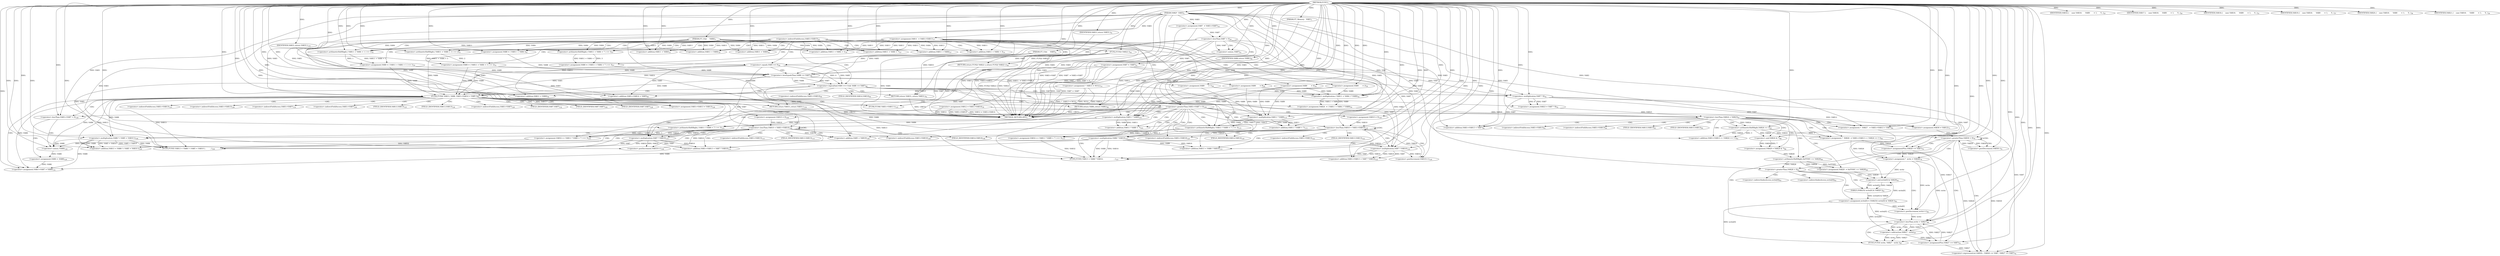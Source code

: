 digraph "FUN1" {  
"8" [label = <(METHOD,FUN1)<SUB>1</SUB>> ]
"350" [label = <(METHOD_RETURN,ANY)<SUB>1</SUB>> ]
"9" [label = <(PARAM,FT_Memory   VAR1)<SUB>1</SUB>> ]
"10" [label = <(PARAM,VAR2*  VAR3)<SUB>2</SUB>> ]
"11" [label = <(PARAM,FT_UInt     VAR4)<SUB>3</SUB>> ]
"12" [label = <(PARAM,FT_UInt     VAR5)<SUB>4</SUB>> ]
"22" [label = <(&lt;operator&gt;.assignment,*  VAR13 = NULL)<SUB>14</SUB>> ]
"25" [label = <(&lt;operator&gt;.assignment,VAR11  = VAR3-&gt;VAR11)<SUB>17</SUB>> ]
"30" [label = <(&lt;operator&gt;.assignment,VAR12 = VAR3-&gt;VAR14)<SUB>18</SUB>> ]
"35" [label = <(&lt;operator&gt;.assignment,VAR7  = VAR3-&gt;VAR7)<SUB>19</SUB>> ]
"323" [label = <(FUN6,FUN6( VAR3-&gt;VAR13 ))<SUB>125</SUB>> ]
"327" [label = <(&lt;operator&gt;.assignment,VAR3-&gt;VAR13 = VAR13)<SUB>126</SUB>> ]
"343" [label = <(&lt;operator&gt;.assignment,VAR3-&gt;VAR7 = VAR8)<SUB>132</SUB>> ]
"348" [label = <(RETURN,return VAR31;,return VAR31;)<SUB>134</SUB>> ]
"41" [label = <(&lt;operator&gt;.lessThan,VAR7 &lt; 0)<SUB>20</SUB>> ]
"119" [label = <(&lt;operator&gt;.logicalAnd,VAR5 == 0 &amp;&amp; VAR8 &lt;= VAR7)<SUB>48</SUB>> ]
"229" [label = <(FUN4,FUN4( VAR13, VAR8, VAR3-&gt;VAR14 + VAR5 ))<SUB>95</SUB>> ]
"241" [label = <(&lt;operator&gt;.greaterThan,VAR3-&gt;VAR7 &gt; 0)<SUB>100</SUB>> ]
"333" [label = <(&lt;operator&gt;.lessThan,VAR3-&gt;VAR7 &lt; 0)<SUB>128</SUB>> ]
"349" [label = <(IDENTIFIER,VAR31,return VAR31;)<SUB>134</SUB>> ]
"45" [label = <(&lt;operator&gt;.assignment,VAR7 = -VAR7)<SUB>21</SUB>> ]
"55" [label = <(IDENTIFIER,VAR16,{
    case VAR16:
      VAR9       = 1;
      V...)<SUB>25</SUB>> ]
"56" [label = <(&lt;operator&gt;.assignment,VAR9       = 1)<SUB>26</SUB>> ]
"59" [label = <(&lt;operator&gt;.assignment,VAR8 = ( VAR11 + VAR4 + 7 ) &gt;&gt; 3)<SUB>27</SUB>> ]
"70" [label = <(IDENTIFIER,VAR17,{
    case VAR16:
      VAR9       = 1;
      V...)<SUB>29</SUB>> ]
"71" [label = <(&lt;operator&gt;.assignment,VAR9       = 2)<SUB>30</SUB>> ]
"74" [label = <(&lt;operator&gt;.assignment,VAR8 = ( VAR11 + VAR4 + 3 ) &gt;&gt; 2)<SUB>31</SUB>> ]
"85" [label = <(IDENTIFIER,VAR18,{
    case VAR16:
      VAR9       = 1;
      V...)<SUB>33</SUB>> ]
"86" [label = <(&lt;operator&gt;.assignment,VAR9       = 4)<SUB>34</SUB>> ]
"89" [label = <(&lt;operator&gt;.assignment,VAR8 = ( VAR11 + VAR4 + 1 ) &gt;&gt; 1)<SUB>35</SUB>> ]
"100" [label = <(IDENTIFIER,VAR19,{
    case VAR16:
      VAR9       = 1;
      V...)<SUB>37</SUB>> ]
"102" [label = <(IDENTIFIER,VAR20,{
    case VAR16:
      VAR9       = 1;
      V...)<SUB>38</SUB>> ]
"104" [label = <(IDENTIFIER,VAR21,{
    case VAR16:
      VAR9       = 1;
      V...)<SUB>39</SUB>> ]
"105" [label = <(&lt;operator&gt;.assignment,VAR9       = 8)<SUB>40</SUB>> ]
"108" [label = <(&lt;operator&gt;.assignment,VAR8 = ( VAR11 + VAR4 ))<SUB>41</SUB>> ]
"115" [label = <(RETURN,return FUN2( VAR22 );,return FUN2( VAR22 );)<SUB>44</SUB>> ]
"128" [label = <(&lt;operator&gt;.assignment,VAR23 = VAR7 * 8)<SUB>52</SUB>> ]
"134" [label = <(&lt;operator&gt;.assignment,VAR24  = ( VAR11 + VAR4 ) * VAR9)<SUB>54</SUB>> ]
"226" [label = <(RETURN,return VAR31;,return VAR31;)<SUB>91</SUB>> ]
"238" [label = <(RETURN,return VAR6;,return VAR6;)<SUB>96</SUB>> ]
"248" [label = <(&lt;operator&gt;.assignment,VAR32 = ( VAR11 * VAR9 + 7 ) &gt;&gt; 3)<SUB>103</SUB>> ]
"339" [label = <(&lt;operator&gt;.assignment,VAR8 = -VAR8)<SUB>129</SUB>> ]
"116" [label = <(FUN2,FUN2( VAR22 ))<SUB>44</SUB>> ]
"120" [label = <(&lt;operator&gt;.equals,VAR5 == 0)<SUB>48</SUB>> ]
"123" [label = <(&lt;operator&gt;.lessEqualsThan,VAR8 &lt;= VAR7)<SUB>48</SUB>> ]
"142" [label = <(&lt;operator&gt;.lessThan,VAR24 &lt; VAR23)<SUB>61</SUB>> ]
"227" [label = <(IDENTIFIER,VAR31,return VAR31;)<SUB>91</SUB>> ]
"232" [label = <(&lt;operator&gt;.addition,VAR3-&gt;VAR14 + VAR5)<SUB>95</SUB>> ]
"239" [label = <(IDENTIFIER,VAR6,return VAR6;)<SUB>96</SUB>> ]
"262" [label = <(&lt;operator&gt;.lessThan,VAR10 &lt; VAR3-&gt;VAR14)<SUB>108</SUB>> ]
"267" [label = <(&lt;operator&gt;.postIncrement,VAR10++)<SUB>108</SUB>> ]
"269" [label = <(FUN5,FUN5( VAR13 + VAR8 * ( VAR5 + VAR10 ),
        ...)<SUB>109</SUB>> ]
"288" [label = <(&lt;operator&gt;.assignment,VAR32 = ( VAR11 * VAR9 + 7 ) &gt;&gt; 3)<SUB>115</SUB>> ]
"47" [label = <(&lt;operator&gt;.minus,-VAR7)<SUB>21</SUB>> ]
"61" [label = <(&lt;operator&gt;.arithmeticShiftRight,( VAR11 + VAR4 + 7 ) &gt;&gt; 3)<SUB>27</SUB>> ]
"76" [label = <(&lt;operator&gt;.arithmeticShiftRight,( VAR11 + VAR4 + 3 ) &gt;&gt; 2)<SUB>31</SUB>> ]
"91" [label = <(&lt;operator&gt;.arithmeticShiftRight,( VAR11 + VAR4 + 1 ) &gt;&gt; 1)<SUB>35</SUB>> ]
"110" [label = <(&lt;operator&gt;.addition,VAR11 + VAR4)<SUB>41</SUB>> ]
"130" [label = <(&lt;operator&gt;.multiplication,VAR7 * 8)<SUB>52</SUB>> ]
"136" [label = <(&lt;operator&gt;.multiplication,( VAR11 + VAR4 ) * VAR9)<SUB>54</SUB>> ]
"147" [label = <(&lt;operator&gt;.assignment,*  VAR26  = VAR3-&gt;VAR13 + ( VAR24 &gt;&gt; 3 ))<SUB>63</SUB>> ]
"157" [label = <(&lt;operator&gt;.assignment,*  VAR27   = VAR3-&gt;VAR13 + VAR7)<SUB>64</SUB>> ]
"165" [label = <(&lt;operator&gt;.assignment,VAR28 = VAR24 &amp; 7)<SUB>66</SUB>> ]
"171" [label = <(&lt;operator&gt;.assignment,VAR29  = 0xFF00U &gt;&gt; VAR28)<SUB>69</SUB>> ]
"177" [label = <(&lt;operator&gt;.assignment,VAR30 = VAR12)<SUB>71</SUB>> ]
"250" [label = <(&lt;operator&gt;.arithmeticShiftRight,( VAR11 * VAR9 + 7 ) &gt;&gt; 3)<SUB>103</SUB>> ]
"259" [label = <(&lt;operator&gt;.assignment,VAR10 = 0)<SUB>108</SUB>> ]
"302" [label = <(&lt;operator&gt;.lessThan,VAR10 &lt; VAR3-&gt;VAR14)<SUB>120</SUB>> ]
"307" [label = <(&lt;operator&gt;.postIncrement,VAR10++)<SUB>120</SUB>> ]
"309" [label = <(FUN5,FUN5( VAR13 + VAR8 * VAR10,
                   ...)<SUB>121</SUB>> ]
"341" [label = <(&lt;operator&gt;.minus,-VAR8)<SUB>129</SUB>> ]
"62" [label = <(&lt;operator&gt;.addition,VAR11 + VAR4 + 7)<SUB>27</SUB>> ]
"77" [label = <(&lt;operator&gt;.addition,VAR11 + VAR4 + 3)<SUB>31</SUB>> ]
"92" [label = <(&lt;operator&gt;.addition,VAR11 + VAR4 + 1)<SUB>35</SUB>> ]
"137" [label = <(&lt;operator&gt;.addition,VAR11 + VAR4)<SUB>54</SUB>> ]
"182" [label = <(&lt;operator&gt;.greaterThan,VAR30 &gt; 0)<SUB>76</SUB>> ]
"185" [label = <(&lt;operator&gt;.expressionList,VAR30--, VAR26 += VAR7, VAR27 += VAR7)<SUB>76</SUB>> ]
"251" [label = <(&lt;operator&gt;.addition,VAR11 * VAR9 + 7)<SUB>103</SUB>> ]
"270" [label = <(&lt;operator&gt;.addition,VAR13 + VAR8 * ( VAR5 + VAR10 ))<SUB>109</SUB>> ]
"277" [label = <(&lt;operator&gt;.addition,VAR3-&gt;VAR13 + VAR7 * VAR10)<SUB>110</SUB>> ]
"290" [label = <(&lt;operator&gt;.arithmeticShiftRight,( VAR11 * VAR9 + 7 ) &gt;&gt; 3)<SUB>115</SUB>> ]
"299" [label = <(&lt;operator&gt;.assignment,VAR10 = 0)<SUB>120</SUB>> ]
"63" [label = <(&lt;operator&gt;.addition,VAR11 + VAR4)<SUB>27</SUB>> ]
"78" [label = <(&lt;operator&gt;.addition,VAR11 + VAR4)<SUB>31</SUB>> ]
"93" [label = <(&lt;operator&gt;.addition,VAR11 + VAR4)<SUB>35</SUB>> ]
"149" [label = <(&lt;operator&gt;.addition,VAR3-&gt;VAR13 + ( VAR24 &gt;&gt; 3 ))<SUB>63</SUB>> ]
"159" [label = <(&lt;operator&gt;.addition,VAR3-&gt;VAR13 + VAR7)<SUB>64</SUB>> ]
"167" [label = <(&lt;operator&gt;.and,VAR24 &amp; 7)<SUB>66</SUB>> ]
"173" [label = <(&lt;operator&gt;.arithmeticShiftRight,0xFF00U &gt;&gt; VAR28)<SUB>69</SUB>> ]
"196" [label = <(&lt;operator&gt;.assignment,*  write = VAR26)<SUB>78</SUB>> ]
"252" [label = <(&lt;operator&gt;.multiplication,VAR11 * VAR9)<SUB>103</SUB>> ]
"272" [label = <(&lt;operator&gt;.multiplication,VAR8 * ( VAR5 + VAR10 ))<SUB>109</SUB>> ]
"281" [label = <(&lt;operator&gt;.multiplication,VAR7 * VAR10)<SUB>110</SUB>> ]
"291" [label = <(&lt;operator&gt;.addition,VAR11 * VAR9 + 7)<SUB>115</SUB>> ]
"310" [label = <(&lt;operator&gt;.addition,VAR13 + VAR8 * VAR10)<SUB>121</SUB>> ]
"315" [label = <(&lt;operator&gt;.addition,VAR3-&gt;VAR13 + VAR7 * VAR10)<SUB>122</SUB>> ]
"153" [label = <(&lt;operator&gt;.arithmeticShiftRight,VAR24 &gt;&gt; 3)<SUB>63</SUB>> ]
"186" [label = <(&lt;operator&gt;.postDecrement,VAR30--)<SUB>76</SUB>> ]
"188" [label = <(&lt;operator&gt;.assignmentPlus,VAR26 += VAR7)<SUB>76</SUB>> ]
"191" [label = <(&lt;operator&gt;.assignmentPlus,VAR27 += VAR7)<SUB>76</SUB>> ]
"200" [label = <(&lt;operator&gt;.greaterThan,VAR28 &gt; 0)<SUB>81</SUB>> ]
"217" [label = <(&lt;operator&gt;.lessThan,write &lt; VAR27)<SUB>86</SUB>> ]
"274" [label = <(&lt;operator&gt;.addition,VAR5 + VAR10)<SUB>109</SUB>> ]
"292" [label = <(&lt;operator&gt;.multiplication,VAR11 * VAR9)<SUB>115</SUB>> ]
"312" [label = <(&lt;operator&gt;.multiplication,VAR8 * VAR10)<SUB>121</SUB>> ]
"319" [label = <(&lt;operator&gt;.multiplication,VAR7 * VAR10)<SUB>122</SUB>> ]
"204" [label = <(&lt;operator&gt;.assignment,write[0] = (VAR25)( write[0] &amp; VAR29 ))<SUB>83</SUB>> ]
"214" [label = <(&lt;operator&gt;.postIncrement,write++)<SUB>84</SUB>> ]
"221" [label = <(FUN3,FUN3( write, VAR27 - write ))<SUB>87</SUB>> ]
"208" [label = <(VAR25,(VAR25)( write[0] &amp; VAR29 ))<SUB>83</SUB>> ]
"223" [label = <(&lt;operator&gt;.subtraction,VAR27 - write)<SUB>87</SUB>> ]
"209" [label = <(&lt;operator&gt;.and,write[0] &amp; VAR29)<SUB>83</SUB>> ]
"50" [label = <(&lt;operator&gt;.indirectFieldAccess,VAR3-&gt;VAR15)<SUB>23</SUB>> ]
"324" [label = <(&lt;operator&gt;.indirectFieldAccess,VAR3-&gt;VAR13)<SUB>125</SUB>> ]
"328" [label = <(&lt;operator&gt;.indirectFieldAccess,VAR3-&gt;VAR13)<SUB>126</SUB>> ]
"344" [label = <(&lt;operator&gt;.indirectFieldAccess,VAR3-&gt;VAR7)<SUB>132</SUB>> ]
"242" [label = <(&lt;operator&gt;.indirectFieldAccess,VAR3-&gt;VAR7)<SUB>100</SUB>> ]
"326" [label = <(FIELD_IDENTIFIER,VAR13,VAR13)<SUB>125</SUB>> ]
"330" [label = <(FIELD_IDENTIFIER,VAR13,VAR13)<SUB>126</SUB>> ]
"334" [label = <(&lt;operator&gt;.indirectFieldAccess,VAR3-&gt;VAR7)<SUB>128</SUB>> ]
"346" [label = <(FIELD_IDENTIFIER,VAR7,VAR7)<SUB>132</SUB>> ]
"233" [label = <(&lt;operator&gt;.indirectFieldAccess,VAR3-&gt;VAR14)<SUB>95</SUB>> ]
"244" [label = <(FIELD_IDENTIFIER,VAR7,VAR7)<SUB>100</SUB>> ]
"336" [label = <(FIELD_IDENTIFIER,VAR7,VAR7)<SUB>128</SUB>> ]
"235" [label = <(FIELD_IDENTIFIER,VAR14,VAR14)<SUB>95</SUB>> ]
"264" [label = <(&lt;operator&gt;.indirectFieldAccess,VAR3-&gt;VAR14)<SUB>108</SUB>> ]
"266" [label = <(FIELD_IDENTIFIER,VAR14,VAR14)<SUB>108</SUB>> ]
"278" [label = <(&lt;operator&gt;.indirectFieldAccess,VAR3-&gt;VAR13)<SUB>110</SUB>> ]
"304" [label = <(&lt;operator&gt;.indirectFieldAccess,VAR3-&gt;VAR14)<SUB>120</SUB>> ]
"150" [label = <(&lt;operator&gt;.indirectFieldAccess,VAR3-&gt;VAR13)<SUB>63</SUB>> ]
"160" [label = <(&lt;operator&gt;.indirectFieldAccess,VAR3-&gt;VAR13)<SUB>64</SUB>> ]
"280" [label = <(FIELD_IDENTIFIER,VAR13,VAR13)<SUB>110</SUB>> ]
"306" [label = <(FIELD_IDENTIFIER,VAR14,VAR14)<SUB>120</SUB>> ]
"316" [label = <(&lt;operator&gt;.indirectFieldAccess,VAR3-&gt;VAR13)<SUB>122</SUB>> ]
"152" [label = <(FIELD_IDENTIFIER,VAR13,VAR13)<SUB>63</SUB>> ]
"162" [label = <(FIELD_IDENTIFIER,VAR13,VAR13)<SUB>64</SUB>> ]
"318" [label = <(FIELD_IDENTIFIER,VAR13,VAR13)<SUB>122</SUB>> ]
"205" [label = <(&lt;operator&gt;.indirectIndexAccess,write[0])<SUB>83</SUB>> ]
"210" [label = <(&lt;operator&gt;.indirectIndexAccess,write[0])<SUB>83</SUB>> ]
  "226" -> "350"  [ label = "DDG: &lt;RET&gt;"] 
  "238" -> "350"  [ label = "DDG: &lt;RET&gt;"] 
  "115" -> "350"  [ label = "DDG: &lt;RET&gt;"] 
  "348" -> "350"  [ label = "DDG: &lt;RET&gt;"] 
  "9" -> "350"  [ label = "DDG: VAR1"] 
  "10" -> "350"  [ label = "DDG: VAR3"] 
  "11" -> "350"  [ label = "DDG: VAR4"] 
  "12" -> "350"  [ label = "DDG: VAR5"] 
  "22" -> "350"  [ label = "DDG: VAR13"] 
  "22" -> "350"  [ label = "DDG: *  VAR13 = NULL"] 
  "25" -> "350"  [ label = "DDG: VAR11"] 
  "25" -> "350"  [ label = "DDG: VAR3-&gt;VAR11"] 
  "25" -> "350"  [ label = "DDG: VAR11  = VAR3-&gt;VAR11"] 
  "30" -> "350"  [ label = "DDG: VAR12"] 
  "30" -> "350"  [ label = "DDG: VAR3-&gt;VAR14"] 
  "30" -> "350"  [ label = "DDG: VAR12 = VAR3-&gt;VAR14"] 
  "35" -> "350"  [ label = "DDG: VAR3-&gt;VAR7"] 
  "35" -> "350"  [ label = "DDG: VAR7  = VAR3-&gt;VAR7"] 
  "41" -> "350"  [ label = "DDG: VAR7"] 
  "41" -> "350"  [ label = "DDG: VAR7 &lt; 0"] 
  "45" -> "350"  [ label = "DDG: VAR7"] 
  "45" -> "350"  [ label = "DDG: -VAR7"] 
  "45" -> "350"  [ label = "DDG: VAR7 = -VAR7"] 
  "116" -> "350"  [ label = "DDG: VAR22"] 
  "116" -> "350"  [ label = "DDG: FUN2( VAR22 )"] 
  "22" -> "350"  [ label = "DDG: NULL"] 
  "8" -> "9"  [ label = "DDG: "] 
  "8" -> "10"  [ label = "DDG: "] 
  "8" -> "11"  [ label = "DDG: "] 
  "8" -> "12"  [ label = "DDG: "] 
  "8" -> "22"  [ label = "DDG: "] 
  "10" -> "25"  [ label = "DDG: VAR3"] 
  "10" -> "30"  [ label = "DDG: VAR3"] 
  "10" -> "35"  [ label = "DDG: VAR3"] 
  "229" -> "327"  [ label = "DDG: VAR13"] 
  "8" -> "327"  [ label = "DDG: "] 
  "229" -> "343"  [ label = "DDG: VAR8"] 
  "312" -> "343"  [ label = "DDG: VAR8"] 
  "339" -> "343"  [ label = "DDG: VAR8"] 
  "272" -> "343"  [ label = "DDG: VAR8"] 
  "8" -> "343"  [ label = "DDG: "] 
  "349" -> "348"  [ label = "DDG: VAR31"] 
  "8" -> "348"  [ label = "DDG: "] 
  "10" -> "323"  [ label = "DDG: VAR3"] 
  "8" -> "349"  [ label = "DDG: "] 
  "35" -> "41"  [ label = "DDG: VAR7"] 
  "8" -> "41"  [ label = "DDG: "] 
  "47" -> "45"  [ label = "DDG: VAR7"] 
  "8" -> "55"  [ label = "DDG: "] 
  "8" -> "56"  [ label = "DDG: "] 
  "61" -> "59"  [ label = "DDG: VAR11 + VAR4 + 7"] 
  "61" -> "59"  [ label = "DDG: 3"] 
  "8" -> "70"  [ label = "DDG: "] 
  "8" -> "71"  [ label = "DDG: "] 
  "76" -> "74"  [ label = "DDG: VAR11 + VAR4 + 3"] 
  "76" -> "74"  [ label = "DDG: 2"] 
  "8" -> "85"  [ label = "DDG: "] 
  "8" -> "86"  [ label = "DDG: "] 
  "91" -> "89"  [ label = "DDG: VAR11 + VAR4 + 1"] 
  "91" -> "89"  [ label = "DDG: 1"] 
  "8" -> "100"  [ label = "DDG: "] 
  "8" -> "102"  [ label = "DDG: "] 
  "8" -> "104"  [ label = "DDG: "] 
  "8" -> "105"  [ label = "DDG: "] 
  "25" -> "108"  [ label = "DDG: VAR11"] 
  "8" -> "108"  [ label = "DDG: "] 
  "11" -> "108"  [ label = "DDG: VAR4"] 
  "116" -> "115"  [ label = "DDG: FUN2( VAR22 )"] 
  "120" -> "119"  [ label = "DDG: VAR5"] 
  "120" -> "119"  [ label = "DDG: 0"] 
  "123" -> "119"  [ label = "DDG: VAR8"] 
  "123" -> "119"  [ label = "DDG: VAR7"] 
  "130" -> "128"  [ label = "DDG: VAR7"] 
  "130" -> "128"  [ label = "DDG: 8"] 
  "136" -> "134"  [ label = "DDG: VAR11 + VAR4"] 
  "136" -> "134"  [ label = "DDG: VAR9"] 
  "227" -> "226"  [ label = "DDG: VAR31"] 
  "8" -> "226"  [ label = "DDG: "] 
  "22" -> "229"  [ label = "DDG: VAR13"] 
  "8" -> "229"  [ label = "DDG: "] 
  "108" -> "229"  [ label = "DDG: VAR8"] 
  "89" -> "229"  [ label = "DDG: VAR8"] 
  "74" -> "229"  [ label = "DDG: VAR8"] 
  "59" -> "229"  [ label = "DDG: VAR8"] 
  "123" -> "229"  [ label = "DDG: VAR8"] 
  "10" -> "229"  [ label = "DDG: VAR3"] 
  "120" -> "229"  [ label = "DDG: VAR5"] 
  "239" -> "238"  [ label = "DDG: VAR6"] 
  "8" -> "238"  [ label = "DDG: "] 
  "10" -> "241"  [ label = "DDG: VAR3"] 
  "8" -> "241"  [ label = "DDG: "] 
  "250" -> "248"  [ label = "DDG: VAR11 * VAR9 + 7"] 
  "250" -> "248"  [ label = "DDG: 3"] 
  "10" -> "333"  [ label = "DDG: VAR3"] 
  "241" -> "333"  [ label = "DDG: VAR3-&gt;VAR7"] 
  "8" -> "333"  [ label = "DDG: "] 
  "341" -> "339"  [ label = "DDG: VAR8"] 
  "12" -> "120"  [ label = "DDG: VAR5"] 
  "8" -> "120"  [ label = "DDG: "] 
  "108" -> "123"  [ label = "DDG: VAR8"] 
  "89" -> "123"  [ label = "DDG: VAR8"] 
  "74" -> "123"  [ label = "DDG: VAR8"] 
  "59" -> "123"  [ label = "DDG: VAR8"] 
  "8" -> "123"  [ label = "DDG: "] 
  "41" -> "123"  [ label = "DDG: VAR7"] 
  "45" -> "123"  [ label = "DDG: VAR7"] 
  "8" -> "227"  [ label = "DDG: "] 
  "10" -> "232"  [ label = "DDG: VAR3"] 
  "120" -> "232"  [ label = "DDG: VAR5"] 
  "8" -> "232"  [ label = "DDG: "] 
  "8" -> "239"  [ label = "DDG: "] 
  "290" -> "288"  [ label = "DDG: VAR11 * VAR9 + 7"] 
  "290" -> "288"  [ label = "DDG: 3"] 
  "41" -> "47"  [ label = "DDG: VAR7"] 
  "8" -> "47"  [ label = "DDG: "] 
  "25" -> "61"  [ label = "DDG: VAR11"] 
  "8" -> "61"  [ label = "DDG: "] 
  "11" -> "61"  [ label = "DDG: VAR4"] 
  "25" -> "76"  [ label = "DDG: VAR11"] 
  "8" -> "76"  [ label = "DDG: "] 
  "11" -> "76"  [ label = "DDG: VAR4"] 
  "25" -> "91"  [ label = "DDG: VAR11"] 
  "8" -> "91"  [ label = "DDG: "] 
  "11" -> "91"  [ label = "DDG: VAR4"] 
  "25" -> "110"  [ label = "DDG: VAR11"] 
  "8" -> "110"  [ label = "DDG: "] 
  "11" -> "110"  [ label = "DDG: VAR4"] 
  "8" -> "116"  [ label = "DDG: "] 
  "41" -> "130"  [ label = "DDG: VAR7"] 
  "45" -> "130"  [ label = "DDG: VAR7"] 
  "123" -> "130"  [ label = "DDG: VAR7"] 
  "8" -> "130"  [ label = "DDG: "] 
  "8" -> "136"  [ label = "DDG: "] 
  "25" -> "136"  [ label = "DDG: VAR11"] 
  "11" -> "136"  [ label = "DDG: VAR4"] 
  "105" -> "136"  [ label = "DDG: VAR9"] 
  "86" -> "136"  [ label = "DDG: VAR9"] 
  "71" -> "136"  [ label = "DDG: VAR9"] 
  "56" -> "136"  [ label = "DDG: VAR9"] 
  "134" -> "142"  [ label = "DDG: VAR24"] 
  "8" -> "142"  [ label = "DDG: "] 
  "128" -> "142"  [ label = "DDG: VAR23"] 
  "10" -> "147"  [ label = "DDG: VAR3"] 
  "153" -> "147"  [ label = "DDG: VAR24"] 
  "153" -> "147"  [ label = "DDG: 3"] 
  "10" -> "157"  [ label = "DDG: VAR3"] 
  "130" -> "157"  [ label = "DDG: VAR7"] 
  "8" -> "157"  [ label = "DDG: "] 
  "167" -> "165"  [ label = "DDG: VAR24"] 
  "167" -> "165"  [ label = "DDG: 7"] 
  "173" -> "171"  [ label = "DDG: 0xFF00U"] 
  "173" -> "171"  [ label = "DDG: VAR28"] 
  "30" -> "177"  [ label = "DDG: VAR12"] 
  "8" -> "177"  [ label = "DDG: "] 
  "252" -> "250"  [ label = "DDG: VAR11"] 
  "252" -> "250"  [ label = "DDG: VAR9"] 
  "8" -> "250"  [ label = "DDG: "] 
  "8" -> "259"  [ label = "DDG: "] 
  "259" -> "262"  [ label = "DDG: VAR10"] 
  "267" -> "262"  [ label = "DDG: VAR10"] 
  "8" -> "262"  [ label = "DDG: "] 
  "10" -> "262"  [ label = "DDG: VAR3"] 
  "281" -> "267"  [ label = "DDG: VAR10"] 
  "8" -> "267"  [ label = "DDG: "] 
  "229" -> "269"  [ label = "DDG: VAR13"] 
  "8" -> "269"  [ label = "DDG: "] 
  "272" -> "269"  [ label = "DDG: VAR8"] 
  "272" -> "269"  [ label = "DDG: VAR5 + VAR10"] 
  "10" -> "269"  [ label = "DDG: VAR3"] 
  "281" -> "269"  [ label = "DDG: VAR7"] 
  "281" -> "269"  [ label = "DDG: VAR10"] 
  "248" -> "269"  [ label = "DDG: VAR32"] 
  "229" -> "341"  [ label = "DDG: VAR8"] 
  "312" -> "341"  [ label = "DDG: VAR8"] 
  "272" -> "341"  [ label = "DDG: VAR8"] 
  "8" -> "341"  [ label = "DDG: "] 
  "25" -> "62"  [ label = "DDG: VAR11"] 
  "8" -> "62"  [ label = "DDG: "] 
  "11" -> "62"  [ label = "DDG: VAR4"] 
  "25" -> "77"  [ label = "DDG: VAR11"] 
  "8" -> "77"  [ label = "DDG: "] 
  "11" -> "77"  [ label = "DDG: VAR4"] 
  "25" -> "92"  [ label = "DDG: VAR11"] 
  "8" -> "92"  [ label = "DDG: "] 
  "11" -> "92"  [ label = "DDG: VAR4"] 
  "8" -> "137"  [ label = "DDG: "] 
  "25" -> "137"  [ label = "DDG: VAR11"] 
  "11" -> "137"  [ label = "DDG: VAR4"] 
  "252" -> "251"  [ label = "DDG: VAR11"] 
  "252" -> "251"  [ label = "DDG: VAR9"] 
  "8" -> "251"  [ label = "DDG: "] 
  "229" -> "270"  [ label = "DDG: VAR13"] 
  "8" -> "270"  [ label = "DDG: "] 
  "272" -> "270"  [ label = "DDG: VAR8"] 
  "272" -> "270"  [ label = "DDG: VAR5 + VAR10"] 
  "10" -> "277"  [ label = "DDG: VAR3"] 
  "281" -> "277"  [ label = "DDG: VAR7"] 
  "281" -> "277"  [ label = "DDG: VAR10"] 
  "292" -> "290"  [ label = "DDG: VAR11"] 
  "292" -> "290"  [ label = "DDG: VAR9"] 
  "8" -> "290"  [ label = "DDG: "] 
  "8" -> "299"  [ label = "DDG: "] 
  "299" -> "302"  [ label = "DDG: VAR10"] 
  "307" -> "302"  [ label = "DDG: VAR10"] 
  "8" -> "302"  [ label = "DDG: "] 
  "10" -> "302"  [ label = "DDG: VAR3"] 
  "319" -> "307"  [ label = "DDG: VAR10"] 
  "8" -> "307"  [ label = "DDG: "] 
  "229" -> "309"  [ label = "DDG: VAR13"] 
  "8" -> "309"  [ label = "DDG: "] 
  "312" -> "309"  [ label = "DDG: VAR8"] 
  "312" -> "309"  [ label = "DDG: VAR10"] 
  "10" -> "309"  [ label = "DDG: VAR3"] 
  "319" -> "309"  [ label = "DDG: VAR7"] 
  "319" -> "309"  [ label = "DDG: VAR10"] 
  "288" -> "309"  [ label = "DDG: VAR32"] 
  "25" -> "63"  [ label = "DDG: VAR11"] 
  "8" -> "63"  [ label = "DDG: "] 
  "11" -> "63"  [ label = "DDG: VAR4"] 
  "25" -> "78"  [ label = "DDG: VAR11"] 
  "8" -> "78"  [ label = "DDG: "] 
  "11" -> "78"  [ label = "DDG: VAR4"] 
  "25" -> "93"  [ label = "DDG: VAR11"] 
  "8" -> "93"  [ label = "DDG: "] 
  "11" -> "93"  [ label = "DDG: VAR4"] 
  "10" -> "149"  [ label = "DDG: VAR3"] 
  "153" -> "149"  [ label = "DDG: VAR24"] 
  "153" -> "149"  [ label = "DDG: 3"] 
  "10" -> "159"  [ label = "DDG: VAR3"] 
  "130" -> "159"  [ label = "DDG: VAR7"] 
  "8" -> "159"  [ label = "DDG: "] 
  "153" -> "167"  [ label = "DDG: VAR24"] 
  "8" -> "167"  [ label = "DDG: "] 
  "8" -> "173"  [ label = "DDG: "] 
  "165" -> "173"  [ label = "DDG: VAR28"] 
  "177" -> "182"  [ label = "DDG: VAR30"] 
  "186" -> "182"  [ label = "DDG: VAR30"] 
  "8" -> "182"  [ label = "DDG: "] 
  "186" -> "185"  [ label = "DDG: VAR30"] 
  "188" -> "185"  [ label = "DDG: VAR26"] 
  "8" -> "185"  [ label = "DDG: "] 
  "130" -> "185"  [ label = "DDG: VAR7"] 
  "191" -> "185"  [ label = "DDG: VAR27"] 
  "147" -> "196"  [ label = "DDG: VAR26"] 
  "188" -> "196"  [ label = "DDG: VAR26"] 
  "8" -> "196"  [ label = "DDG: "] 
  "8" -> "252"  [ label = "DDG: "] 
  "25" -> "252"  [ label = "DDG: VAR11"] 
  "105" -> "252"  [ label = "DDG: VAR9"] 
  "86" -> "252"  [ label = "DDG: VAR9"] 
  "71" -> "252"  [ label = "DDG: VAR9"] 
  "56" -> "252"  [ label = "DDG: VAR9"] 
  "229" -> "272"  [ label = "DDG: VAR8"] 
  "8" -> "272"  [ label = "DDG: "] 
  "120" -> "272"  [ label = "DDG: VAR5"] 
  "262" -> "272"  [ label = "DDG: VAR10"] 
  "41" -> "281"  [ label = "DDG: VAR7"] 
  "45" -> "281"  [ label = "DDG: VAR7"] 
  "123" -> "281"  [ label = "DDG: VAR7"] 
  "8" -> "281"  [ label = "DDG: "] 
  "262" -> "281"  [ label = "DDG: VAR10"] 
  "292" -> "291"  [ label = "DDG: VAR11"] 
  "292" -> "291"  [ label = "DDG: VAR9"] 
  "8" -> "291"  [ label = "DDG: "] 
  "229" -> "310"  [ label = "DDG: VAR13"] 
  "8" -> "310"  [ label = "DDG: "] 
  "312" -> "310"  [ label = "DDG: VAR8"] 
  "312" -> "310"  [ label = "DDG: VAR10"] 
  "10" -> "315"  [ label = "DDG: VAR3"] 
  "319" -> "315"  [ label = "DDG: VAR7"] 
  "319" -> "315"  [ label = "DDG: VAR10"] 
  "142" -> "153"  [ label = "DDG: VAR24"] 
  "8" -> "153"  [ label = "DDG: "] 
  "182" -> "186"  [ label = "DDG: VAR30"] 
  "8" -> "186"  [ label = "DDG: "] 
  "8" -> "188"  [ label = "DDG: "] 
  "147" -> "188"  [ label = "DDG: VAR26"] 
  "130" -> "188"  [ label = "DDG: VAR7"] 
  "217" -> "191"  [ label = "DDG: VAR27"] 
  "223" -> "191"  [ label = "DDG: VAR27"] 
  "8" -> "191"  [ label = "DDG: "] 
  "8" -> "274"  [ label = "DDG: "] 
  "120" -> "274"  [ label = "DDG: VAR5"] 
  "262" -> "274"  [ label = "DDG: VAR10"] 
  "8" -> "292"  [ label = "DDG: "] 
  "25" -> "292"  [ label = "DDG: VAR11"] 
  "105" -> "292"  [ label = "DDG: VAR9"] 
  "86" -> "292"  [ label = "DDG: VAR9"] 
  "71" -> "292"  [ label = "DDG: VAR9"] 
  "56" -> "292"  [ label = "DDG: VAR9"] 
  "229" -> "312"  [ label = "DDG: VAR8"] 
  "8" -> "312"  [ label = "DDG: "] 
  "302" -> "312"  [ label = "DDG: VAR10"] 
  "41" -> "319"  [ label = "DDG: VAR7"] 
  "45" -> "319"  [ label = "DDG: VAR7"] 
  "123" -> "319"  [ label = "DDG: VAR7"] 
  "8" -> "319"  [ label = "DDG: "] 
  "312" -> "319"  [ label = "DDG: VAR10"] 
  "173" -> "200"  [ label = "DDG: VAR28"] 
  "8" -> "200"  [ label = "DDG: "] 
  "208" -> "204"  [ label = "DDG: write[0] &amp; VAR29"] 
  "196" -> "217"  [ label = "DDG: write"] 
  "204" -> "217"  [ label = "DDG: write[0]"] 
  "214" -> "217"  [ label = "DDG: write"] 
  "8" -> "217"  [ label = "DDG: "] 
  "157" -> "217"  [ label = "DDG: VAR27"] 
  "191" -> "217"  [ label = "DDG: VAR27"] 
  "196" -> "214"  [ label = "DDG: write"] 
  "204" -> "214"  [ label = "DDG: write[0]"] 
  "8" -> "214"  [ label = "DDG: "] 
  "204" -> "221"  [ label = "DDG: write[0]"] 
  "223" -> "221"  [ label = "DDG: write"] 
  "8" -> "221"  [ label = "DDG: "] 
  "223" -> "221"  [ label = "DDG: VAR27"] 
  "209" -> "208"  [ label = "DDG: write[0]"] 
  "209" -> "208"  [ label = "DDG: VAR29"] 
  "217" -> "223"  [ label = "DDG: VAR27"] 
  "8" -> "223"  [ label = "DDG: "] 
  "204" -> "223"  [ label = "DDG: write[0]"] 
  "217" -> "223"  [ label = "DDG: write"] 
  "196" -> "209"  [ label = "DDG: write"] 
  "204" -> "209"  [ label = "DDG: write[0]"] 
  "171" -> "209"  [ label = "DDG: VAR29"] 
  "8" -> "209"  [ label = "DDG: "] 
  "41" -> "47"  [ label = "CDG: "] 
  "41" -> "45"  [ label = "CDG: "] 
  "50" -> "120"  [ label = "CDG: "] 
  "50" -> "74"  [ label = "CDG: "] 
  "50" -> "76"  [ label = "CDG: "] 
  "50" -> "59"  [ label = "CDG: "] 
  "50" -> "93"  [ label = "CDG: "] 
  "50" -> "61"  [ label = "CDG: "] 
  "50" -> "108"  [ label = "CDG: "] 
  "50" -> "86"  [ label = "CDG: "] 
  "50" -> "116"  [ label = "CDG: "] 
  "50" -> "71"  [ label = "CDG: "] 
  "50" -> "115"  [ label = "CDG: "] 
  "50" -> "77"  [ label = "CDG: "] 
  "50" -> "56"  [ label = "CDG: "] 
  "50" -> "119"  [ label = "CDG: "] 
  "50" -> "92"  [ label = "CDG: "] 
  "50" -> "91"  [ label = "CDG: "] 
  "50" -> "89"  [ label = "CDG: "] 
  "50" -> "105"  [ label = "CDG: "] 
  "50" -> "110"  [ label = "CDG: "] 
  "50" -> "63"  [ label = "CDG: "] 
  "50" -> "78"  [ label = "CDG: "] 
  "50" -> "62"  [ label = "CDG: "] 
  "119" -> "136"  [ label = "CDG: "] 
  "119" -> "128"  [ label = "CDG: "] 
  "119" -> "226"  [ label = "CDG: "] 
  "119" -> "134"  [ label = "CDG: "] 
  "119" -> "229"  [ label = "CDG: "] 
  "119" -> "232"  [ label = "CDG: "] 
  "119" -> "137"  [ label = "CDG: "] 
  "119" -> "130"  [ label = "CDG: "] 
  "119" -> "233"  [ label = "CDG: "] 
  "119" -> "235"  [ label = "CDG: "] 
  "119" -> "142"  [ label = "CDG: "] 
  "229" -> "334"  [ label = "CDG: "] 
  "229" -> "326"  [ label = "CDG: "] 
  "229" -> "242"  [ label = "CDG: "] 
  "229" -> "238"  [ label = "CDG: "] 
  "229" -> "324"  [ label = "CDG: "] 
  "229" -> "336"  [ label = "CDG: "] 
  "229" -> "346"  [ label = "CDG: "] 
  "229" -> "348"  [ label = "CDG: "] 
  "229" -> "328"  [ label = "CDG: "] 
  "229" -> "323"  [ label = "CDG: "] 
  "229" -> "241"  [ label = "CDG: "] 
  "229" -> "244"  [ label = "CDG: "] 
  "229" -> "343"  [ label = "CDG: "] 
  "229" -> "333"  [ label = "CDG: "] 
  "229" -> "327"  [ label = "CDG: "] 
  "229" -> "330"  [ label = "CDG: "] 
  "229" -> "344"  [ label = "CDG: "] 
  "241" -> "292"  [ label = "CDG: "] 
  "241" -> "290"  [ label = "CDG: "] 
  "241" -> "262"  [ label = "CDG: "] 
  "241" -> "264"  [ label = "CDG: "] 
  "241" -> "302"  [ label = "CDG: "] 
  "241" -> "306"  [ label = "CDG: "] 
  "241" -> "288"  [ label = "CDG: "] 
  "241" -> "304"  [ label = "CDG: "] 
  "241" -> "291"  [ label = "CDG: "] 
  "241" -> "259"  [ label = "CDG: "] 
  "241" -> "252"  [ label = "CDG: "] 
  "241" -> "299"  [ label = "CDG: "] 
  "241" -> "251"  [ label = "CDG: "] 
  "241" -> "248"  [ label = "CDG: "] 
  "241" -> "250"  [ label = "CDG: "] 
  "241" -> "266"  [ label = "CDG: "] 
  "333" -> "341"  [ label = "CDG: "] 
  "333" -> "339"  [ label = "CDG: "] 
  "120" -> "123"  [ label = "CDG: "] 
  "142" -> "167"  [ label = "CDG: "] 
  "142" -> "150"  [ label = "CDG: "] 
  "142" -> "162"  [ label = "CDG: "] 
  "142" -> "152"  [ label = "CDG: "] 
  "142" -> "182"  [ label = "CDG: "] 
  "142" -> "160"  [ label = "CDG: "] 
  "142" -> "159"  [ label = "CDG: "] 
  "142" -> "177"  [ label = "CDG: "] 
  "142" -> "147"  [ label = "CDG: "] 
  "142" -> "149"  [ label = "CDG: "] 
  "142" -> "153"  [ label = "CDG: "] 
  "142" -> "173"  [ label = "CDG: "] 
  "142" -> "171"  [ label = "CDG: "] 
  "142" -> "157"  [ label = "CDG: "] 
  "142" -> "165"  [ label = "CDG: "] 
  "262" -> "272"  [ label = "CDG: "] 
  "262" -> "262"  [ label = "CDG: "] 
  "262" -> "264"  [ label = "CDG: "] 
  "262" -> "281"  [ label = "CDG: "] 
  "262" -> "274"  [ label = "CDG: "] 
  "262" -> "278"  [ label = "CDG: "] 
  "262" -> "269"  [ label = "CDG: "] 
  "262" -> "267"  [ label = "CDG: "] 
  "262" -> "280"  [ label = "CDG: "] 
  "262" -> "277"  [ label = "CDG: "] 
  "262" -> "270"  [ label = "CDG: "] 
  "262" -> "266"  [ label = "CDG: "] 
  "302" -> "302"  [ label = "CDG: "] 
  "302" -> "306"  [ label = "CDG: "] 
  "302" -> "315"  [ label = "CDG: "] 
  "302" -> "304"  [ label = "CDG: "] 
  "302" -> "310"  [ label = "CDG: "] 
  "302" -> "316"  [ label = "CDG: "] 
  "302" -> "319"  [ label = "CDG: "] 
  "302" -> "307"  [ label = "CDG: "] 
  "302" -> "309"  [ label = "CDG: "] 
  "302" -> "318"  [ label = "CDG: "] 
  "302" -> "312"  [ label = "CDG: "] 
  "182" -> "188"  [ label = "CDG: "] 
  "182" -> "196"  [ label = "CDG: "] 
  "182" -> "182"  [ label = "CDG: "] 
  "182" -> "186"  [ label = "CDG: "] 
  "182" -> "200"  [ label = "CDG: "] 
  "182" -> "217"  [ label = "CDG: "] 
  "182" -> "185"  [ label = "CDG: "] 
  "182" -> "191"  [ label = "CDG: "] 
  "200" -> "214"  [ label = "CDG: "] 
  "200" -> "209"  [ label = "CDG: "] 
  "200" -> "204"  [ label = "CDG: "] 
  "200" -> "208"  [ label = "CDG: "] 
  "200" -> "205"  [ label = "CDG: "] 
  "200" -> "210"  [ label = "CDG: "] 
  "217" -> "223"  [ label = "CDG: "] 
  "217" -> "221"  [ label = "CDG: "] 
}
